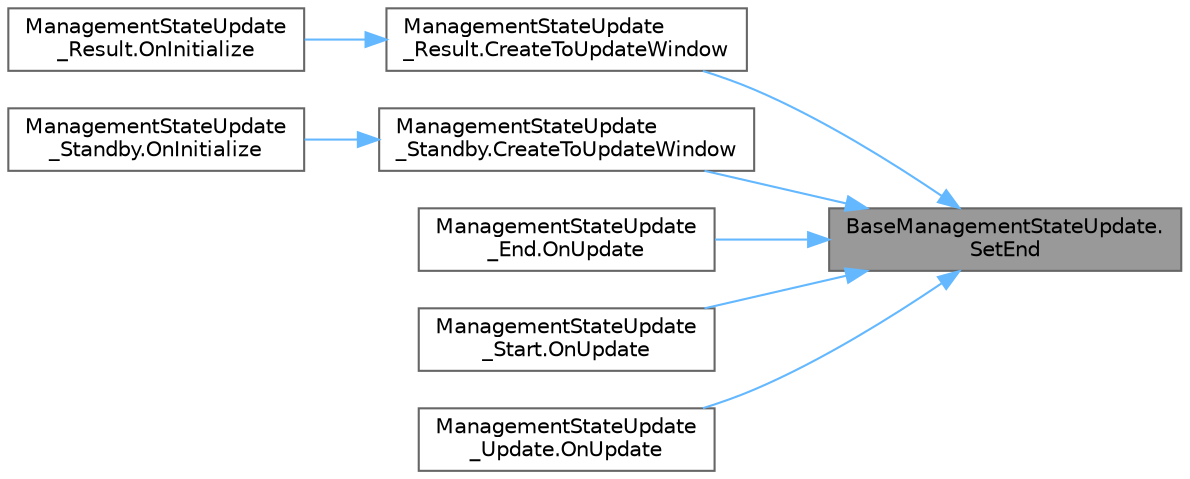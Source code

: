 digraph "BaseManagementStateUpdate.SetEnd"
{
 // LATEX_PDF_SIZE
  bgcolor="transparent";
  edge [fontname=Helvetica,fontsize=10,labelfontname=Helvetica,labelfontsize=10];
  node [fontname=Helvetica,fontsize=10,shape=box,height=0.2,width=0.4];
  rankdir="RL";
  Node1 [id="Node000001",label="BaseManagementStateUpdate.\lSetEnd",height=0.2,width=0.4,color="gray40", fillcolor="grey60", style="filled", fontcolor="black",tooltip="ステート処理を終了する"];
  Node1 -> Node2 [id="edge1_Node000001_Node000002",dir="back",color="steelblue1",style="solid",tooltip=" "];
  Node2 [id="Node000002",label="ManagementStateUpdate\l_Result.CreateToUpdateWindow",height=0.2,width=0.4,color="grey40", fillcolor="white", style="filled",URL="$class_management_state_update___result.html#a305805f0fe1298c7c0dbc33a45bf92fd",tooltip=" "];
  Node2 -> Node3 [id="edge2_Node000002_Node000003",dir="back",color="steelblue1",style="solid",tooltip=" "];
  Node3 [id="Node000003",label="ManagementStateUpdate\l_Result.OnInitialize",height=0.2,width=0.4,color="grey40", fillcolor="white", style="filled",URL="$class_management_state_update___result.html#a66ea4fbd349cda71b6fc5d47b37d6616",tooltip="初期処理"];
  Node1 -> Node4 [id="edge3_Node000001_Node000004",dir="back",color="steelblue1",style="solid",tooltip=" "];
  Node4 [id="Node000004",label="ManagementStateUpdate\l_Standby.CreateToUpdateWindow",height=0.2,width=0.4,color="grey40", fillcolor="white", style="filled",URL="$class_management_state_update___standby.html#a2e9522a525853f202aff15b603c3f5f2",tooltip=" "];
  Node4 -> Node5 [id="edge4_Node000004_Node000005",dir="back",color="steelblue1",style="solid",tooltip=" "];
  Node5 [id="Node000005",label="ManagementStateUpdate\l_Standby.OnInitialize",height=0.2,width=0.4,color="grey40", fillcolor="white", style="filled",URL="$class_management_state_update___standby.html#a8fc199e03011ff5b6a8a59e65d36bd17",tooltip="初期処理"];
  Node1 -> Node6 [id="edge5_Node000001_Node000006",dir="back",color="steelblue1",style="solid",tooltip=" "];
  Node6 [id="Node000006",label="ManagementStateUpdate\l_End.OnUpdate",height=0.2,width=0.4,color="grey40", fillcolor="white", style="filled",URL="$class_management_state_update___end.html#a3a19a889931f3f432add8e13030a58a3",tooltip="実行処理"];
  Node1 -> Node7 [id="edge6_Node000001_Node000007",dir="back",color="steelblue1",style="solid",tooltip=" "];
  Node7 [id="Node000007",label="ManagementStateUpdate\l_Start.OnUpdate",height=0.2,width=0.4,color="grey40", fillcolor="white", style="filled",URL="$class_management_state_update___start.html#a6aa40f207eee3fbab4c8472ae4e91abd",tooltip="実行処理"];
  Node1 -> Node8 [id="edge7_Node000001_Node000008",dir="back",color="steelblue1",style="solid",tooltip=" "];
  Node8 [id="Node000008",label="ManagementStateUpdate\l_Update.OnUpdate",height=0.2,width=0.4,color="grey40", fillcolor="white", style="filled",URL="$class_management_state_update___update.html#addbf1695a787c12cfbd9d51f56329604",tooltip="実行処理"];
}

